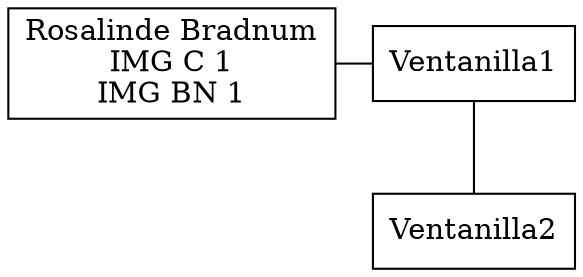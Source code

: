 digraph listaVentanillas {
node[shape=box]
edge[arrowhead=none]
0 [label=Ventanilla1]
1 [label="Rosalinde Bradnum\nIMG C 1\nIMG BN 1"]
2 [label=Ventanilla2]
1->0
0->2
{rank=same; 1; 0}
rankdir=TB
}